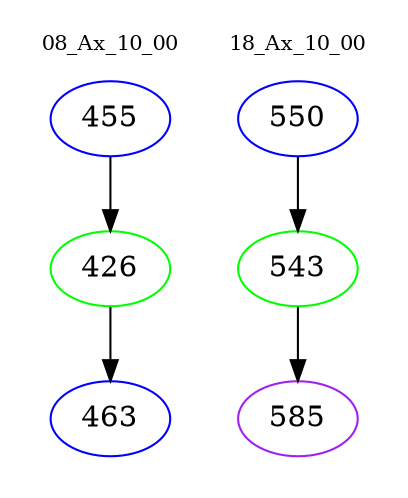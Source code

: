 digraph{
subgraph cluster_0 {
color = white
label = "08_Ax_10_00";
fontsize=10;
T0_455 [label="455", color="blue"]
T0_455 -> T0_426 [color="black"]
T0_426 [label="426", color="green"]
T0_426 -> T0_463 [color="black"]
T0_463 [label="463", color="blue"]
}
subgraph cluster_1 {
color = white
label = "18_Ax_10_00";
fontsize=10;
T1_550 [label="550", color="blue"]
T1_550 -> T1_543 [color="black"]
T1_543 [label="543", color="green"]
T1_543 -> T1_585 [color="black"]
T1_585 [label="585", color="purple"]
}
}
